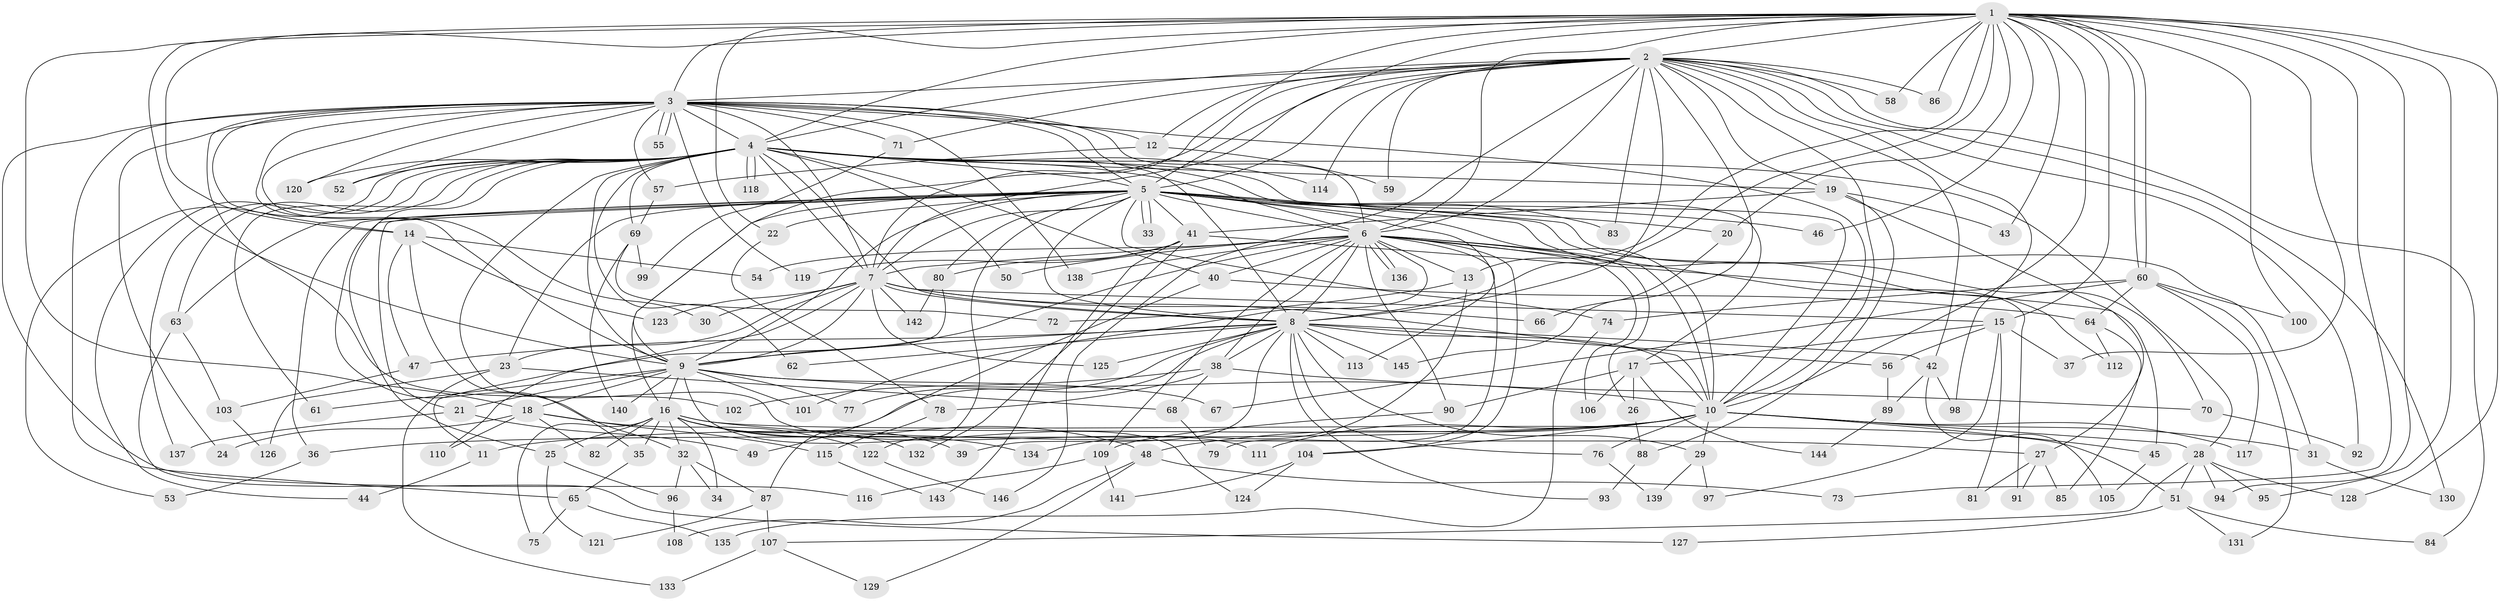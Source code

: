 // Generated by graph-tools (version 1.1) at 2025/49/03/09/25 03:49:34]
// undirected, 146 vertices, 317 edges
graph export_dot {
graph [start="1"]
  node [color=gray90,style=filled];
  1;
  2;
  3;
  4;
  5;
  6;
  7;
  8;
  9;
  10;
  11;
  12;
  13;
  14;
  15;
  16;
  17;
  18;
  19;
  20;
  21;
  22;
  23;
  24;
  25;
  26;
  27;
  28;
  29;
  30;
  31;
  32;
  33;
  34;
  35;
  36;
  37;
  38;
  39;
  40;
  41;
  42;
  43;
  44;
  45;
  46;
  47;
  48;
  49;
  50;
  51;
  52;
  53;
  54;
  55;
  56;
  57;
  58;
  59;
  60;
  61;
  62;
  63;
  64;
  65;
  66;
  67;
  68;
  69;
  70;
  71;
  72;
  73;
  74;
  75;
  76;
  77;
  78;
  79;
  80;
  81;
  82;
  83;
  84;
  85;
  86;
  87;
  88;
  89;
  90;
  91;
  92;
  93;
  94;
  95;
  96;
  97;
  98;
  99;
  100;
  101;
  102;
  103;
  104;
  105;
  106;
  107;
  108;
  109;
  110;
  111;
  112;
  113;
  114;
  115;
  116;
  117;
  118;
  119;
  120;
  121;
  122;
  123;
  124;
  125;
  126;
  127;
  128;
  129;
  130;
  131;
  132;
  133;
  134;
  135;
  136;
  137;
  138;
  139;
  140;
  141;
  142;
  143;
  144;
  145;
  146;
  1 -- 2;
  1 -- 3;
  1 -- 4;
  1 -- 5;
  1 -- 6;
  1 -- 7;
  1 -- 8;
  1 -- 9;
  1 -- 10;
  1 -- 13;
  1 -- 14;
  1 -- 15;
  1 -- 18;
  1 -- 20;
  1 -- 22;
  1 -- 37;
  1 -- 43;
  1 -- 46;
  1 -- 58;
  1 -- 60;
  1 -- 60;
  1 -- 73;
  1 -- 86;
  1 -- 94;
  1 -- 95;
  1 -- 100;
  1 -- 128;
  2 -- 3;
  2 -- 4;
  2 -- 5;
  2 -- 6;
  2 -- 7;
  2 -- 8;
  2 -- 9;
  2 -- 10;
  2 -- 12;
  2 -- 19;
  2 -- 42;
  2 -- 58;
  2 -- 59;
  2 -- 71;
  2 -- 83;
  2 -- 84;
  2 -- 86;
  2 -- 92;
  2 -- 98;
  2 -- 114;
  2 -- 130;
  2 -- 145;
  2 -- 146;
  3 -- 4;
  3 -- 5;
  3 -- 6;
  3 -- 7;
  3 -- 8;
  3 -- 9;
  3 -- 10;
  3 -- 12;
  3 -- 14;
  3 -- 24;
  3 -- 30;
  3 -- 52;
  3 -- 55;
  3 -- 55;
  3 -- 57;
  3 -- 65;
  3 -- 71;
  3 -- 102;
  3 -- 116;
  3 -- 119;
  3 -- 120;
  3 -- 138;
  4 -- 5;
  4 -- 6;
  4 -- 7;
  4 -- 8;
  4 -- 9;
  4 -- 10;
  4 -- 17;
  4 -- 19;
  4 -- 28;
  4 -- 32;
  4 -- 40;
  4 -- 44;
  4 -- 50;
  4 -- 52;
  4 -- 53;
  4 -- 61;
  4 -- 62;
  4 -- 63;
  4 -- 69;
  4 -- 111;
  4 -- 114;
  4 -- 118;
  4 -- 118;
  4 -- 120;
  4 -- 137;
  5 -- 6;
  5 -- 7;
  5 -- 8;
  5 -- 9;
  5 -- 10;
  5 -- 16;
  5 -- 20;
  5 -- 21;
  5 -- 22;
  5 -- 23;
  5 -- 25;
  5 -- 31;
  5 -- 33;
  5 -- 33;
  5 -- 36;
  5 -- 41;
  5 -- 46;
  5 -- 63;
  5 -- 70;
  5 -- 74;
  5 -- 80;
  5 -- 83;
  5 -- 112;
  5 -- 113;
  5 -- 122;
  6 -- 7;
  6 -- 8;
  6 -- 9;
  6 -- 10;
  6 -- 13;
  6 -- 26;
  6 -- 38;
  6 -- 40;
  6 -- 50;
  6 -- 54;
  6 -- 79;
  6 -- 90;
  6 -- 91;
  6 -- 101;
  6 -- 104;
  6 -- 106;
  6 -- 109;
  6 -- 136;
  6 -- 136;
  6 -- 138;
  7 -- 8;
  7 -- 9;
  7 -- 10;
  7 -- 11;
  7 -- 15;
  7 -- 23;
  7 -- 30;
  7 -- 66;
  7 -- 123;
  7 -- 125;
  7 -- 142;
  8 -- 9;
  8 -- 10;
  8 -- 29;
  8 -- 38;
  8 -- 39;
  8 -- 42;
  8 -- 47;
  8 -- 49;
  8 -- 56;
  8 -- 62;
  8 -- 76;
  8 -- 77;
  8 -- 93;
  8 -- 113;
  8 -- 125;
  8 -- 145;
  9 -- 10;
  9 -- 16;
  9 -- 18;
  9 -- 21;
  9 -- 61;
  9 -- 67;
  9 -- 77;
  9 -- 101;
  9 -- 124;
  9 -- 140;
  10 -- 11;
  10 -- 28;
  10 -- 29;
  10 -- 31;
  10 -- 36;
  10 -- 45;
  10 -- 48;
  10 -- 76;
  10 -- 104;
  10 -- 111;
  10 -- 117;
  11 -- 44;
  12 -- 57;
  12 -- 59;
  13 -- 72;
  13 -- 134;
  14 -- 35;
  14 -- 47;
  14 -- 54;
  14 -- 123;
  15 -- 17;
  15 -- 37;
  15 -- 56;
  15 -- 81;
  15 -- 97;
  16 -- 25;
  16 -- 27;
  16 -- 32;
  16 -- 34;
  16 -- 35;
  16 -- 39;
  16 -- 48;
  16 -- 51;
  16 -- 75;
  16 -- 82;
  16 -- 132;
  16 -- 134;
  17 -- 26;
  17 -- 90;
  17 -- 106;
  17 -- 144;
  18 -- 24;
  18 -- 82;
  18 -- 110;
  18 -- 115;
  18 -- 122;
  19 -- 27;
  19 -- 41;
  19 -- 43;
  19 -- 88;
  20 -- 66;
  21 -- 49;
  21 -- 137;
  22 -- 78;
  23 -- 68;
  23 -- 126;
  23 -- 133;
  25 -- 96;
  25 -- 121;
  26 -- 88;
  27 -- 81;
  27 -- 85;
  27 -- 91;
  28 -- 51;
  28 -- 94;
  28 -- 95;
  28 -- 107;
  28 -- 128;
  29 -- 97;
  29 -- 139;
  31 -- 130;
  32 -- 34;
  32 -- 87;
  32 -- 96;
  35 -- 65;
  36 -- 53;
  38 -- 68;
  38 -- 70;
  38 -- 78;
  38 -- 102;
  40 -- 64;
  40 -- 87;
  41 -- 45;
  41 -- 80;
  41 -- 119;
  41 -- 132;
  41 -- 143;
  42 -- 89;
  42 -- 98;
  42 -- 105;
  45 -- 105;
  47 -- 103;
  48 -- 73;
  48 -- 108;
  48 -- 129;
  51 -- 84;
  51 -- 127;
  51 -- 131;
  56 -- 89;
  57 -- 69;
  60 -- 64;
  60 -- 67;
  60 -- 74;
  60 -- 100;
  60 -- 117;
  60 -- 131;
  63 -- 103;
  63 -- 127;
  64 -- 85;
  64 -- 112;
  65 -- 75;
  65 -- 135;
  68 -- 79;
  69 -- 72;
  69 -- 99;
  69 -- 140;
  70 -- 92;
  71 -- 99;
  74 -- 135;
  76 -- 139;
  78 -- 115;
  80 -- 110;
  80 -- 142;
  87 -- 107;
  87 -- 121;
  88 -- 93;
  89 -- 144;
  90 -- 109;
  96 -- 108;
  103 -- 126;
  104 -- 124;
  104 -- 141;
  107 -- 129;
  107 -- 133;
  109 -- 116;
  109 -- 141;
  115 -- 143;
  122 -- 146;
}
